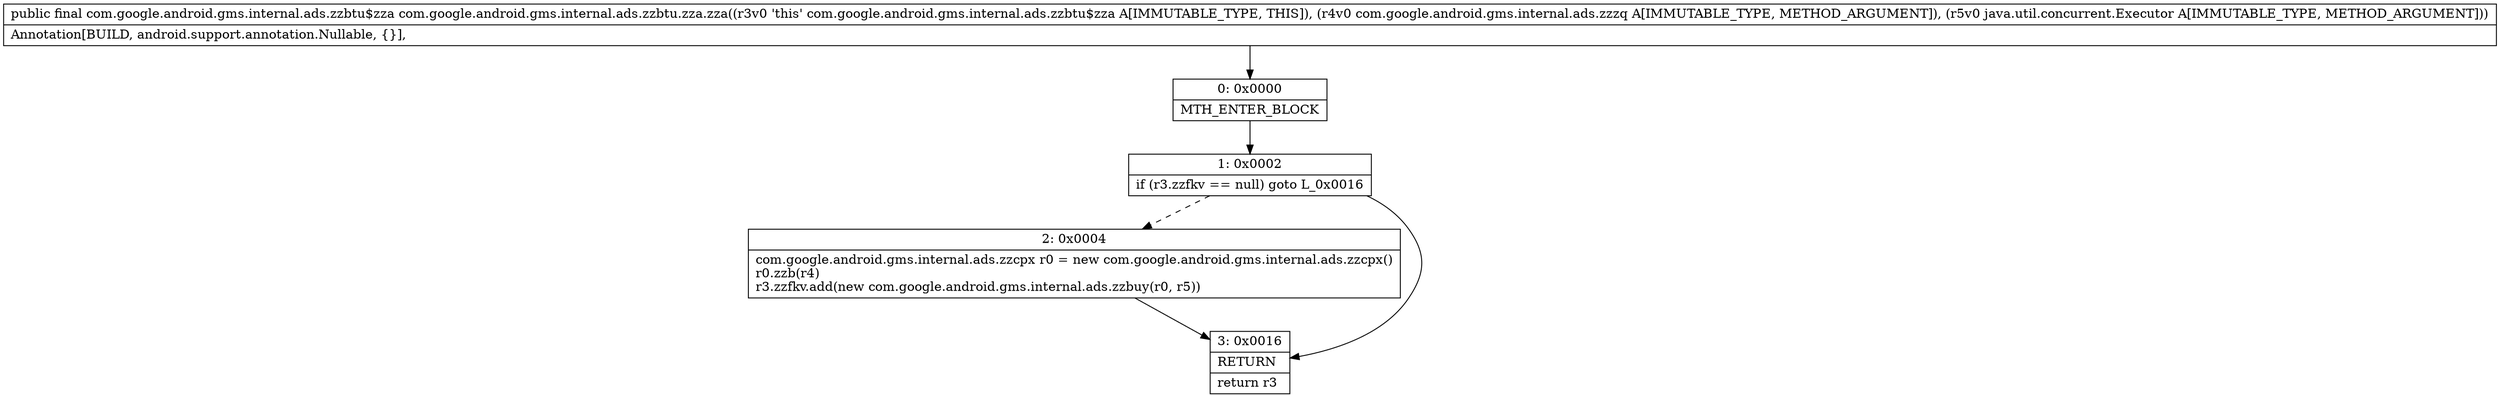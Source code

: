 digraph "CFG forcom.google.android.gms.internal.ads.zzbtu.zza.zza(Lcom\/google\/android\/gms\/internal\/ads\/zzzq;Ljava\/util\/concurrent\/Executor;)Lcom\/google\/android\/gms\/internal\/ads\/zzbtu$zza;" {
Node_0 [shape=record,label="{0\:\ 0x0000|MTH_ENTER_BLOCK\l}"];
Node_1 [shape=record,label="{1\:\ 0x0002|if (r3.zzfkv == null) goto L_0x0016\l}"];
Node_2 [shape=record,label="{2\:\ 0x0004|com.google.android.gms.internal.ads.zzcpx r0 = new com.google.android.gms.internal.ads.zzcpx()\lr0.zzb(r4)\lr3.zzfkv.add(new com.google.android.gms.internal.ads.zzbuy(r0, r5))\l}"];
Node_3 [shape=record,label="{3\:\ 0x0016|RETURN\l|return r3\l}"];
MethodNode[shape=record,label="{public final com.google.android.gms.internal.ads.zzbtu$zza com.google.android.gms.internal.ads.zzbtu.zza.zza((r3v0 'this' com.google.android.gms.internal.ads.zzbtu$zza A[IMMUTABLE_TYPE, THIS]), (r4v0 com.google.android.gms.internal.ads.zzzq A[IMMUTABLE_TYPE, METHOD_ARGUMENT]), (r5v0 java.util.concurrent.Executor A[IMMUTABLE_TYPE, METHOD_ARGUMENT]))  | Annotation[BUILD, android.support.annotation.Nullable, \{\}], \l}"];
MethodNode -> Node_0;
Node_0 -> Node_1;
Node_1 -> Node_2[style=dashed];
Node_1 -> Node_3;
Node_2 -> Node_3;
}

